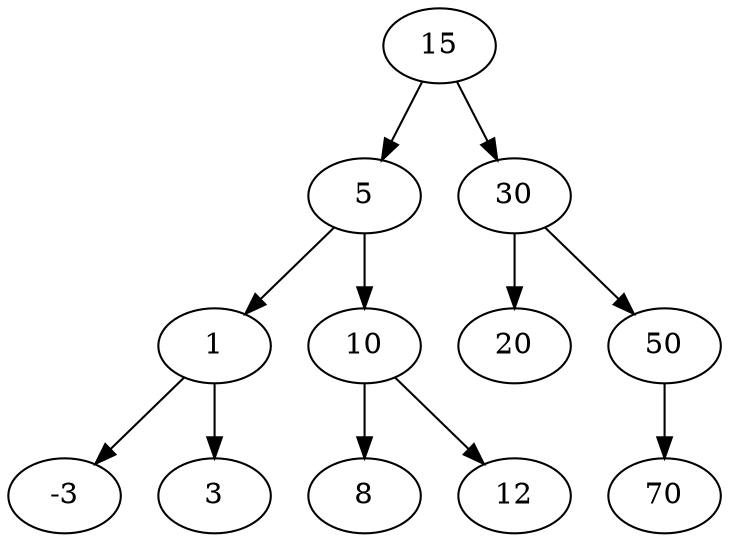 digraph AVL {
15 -> 5;
15 -> 30;
5 -> 1;
5 -> 10;
1 -> -3;
1 -> 3;
10 -> 8;
10 -> 12;
30 -> 20;
30 -> 50;
50 -> 70;
}

